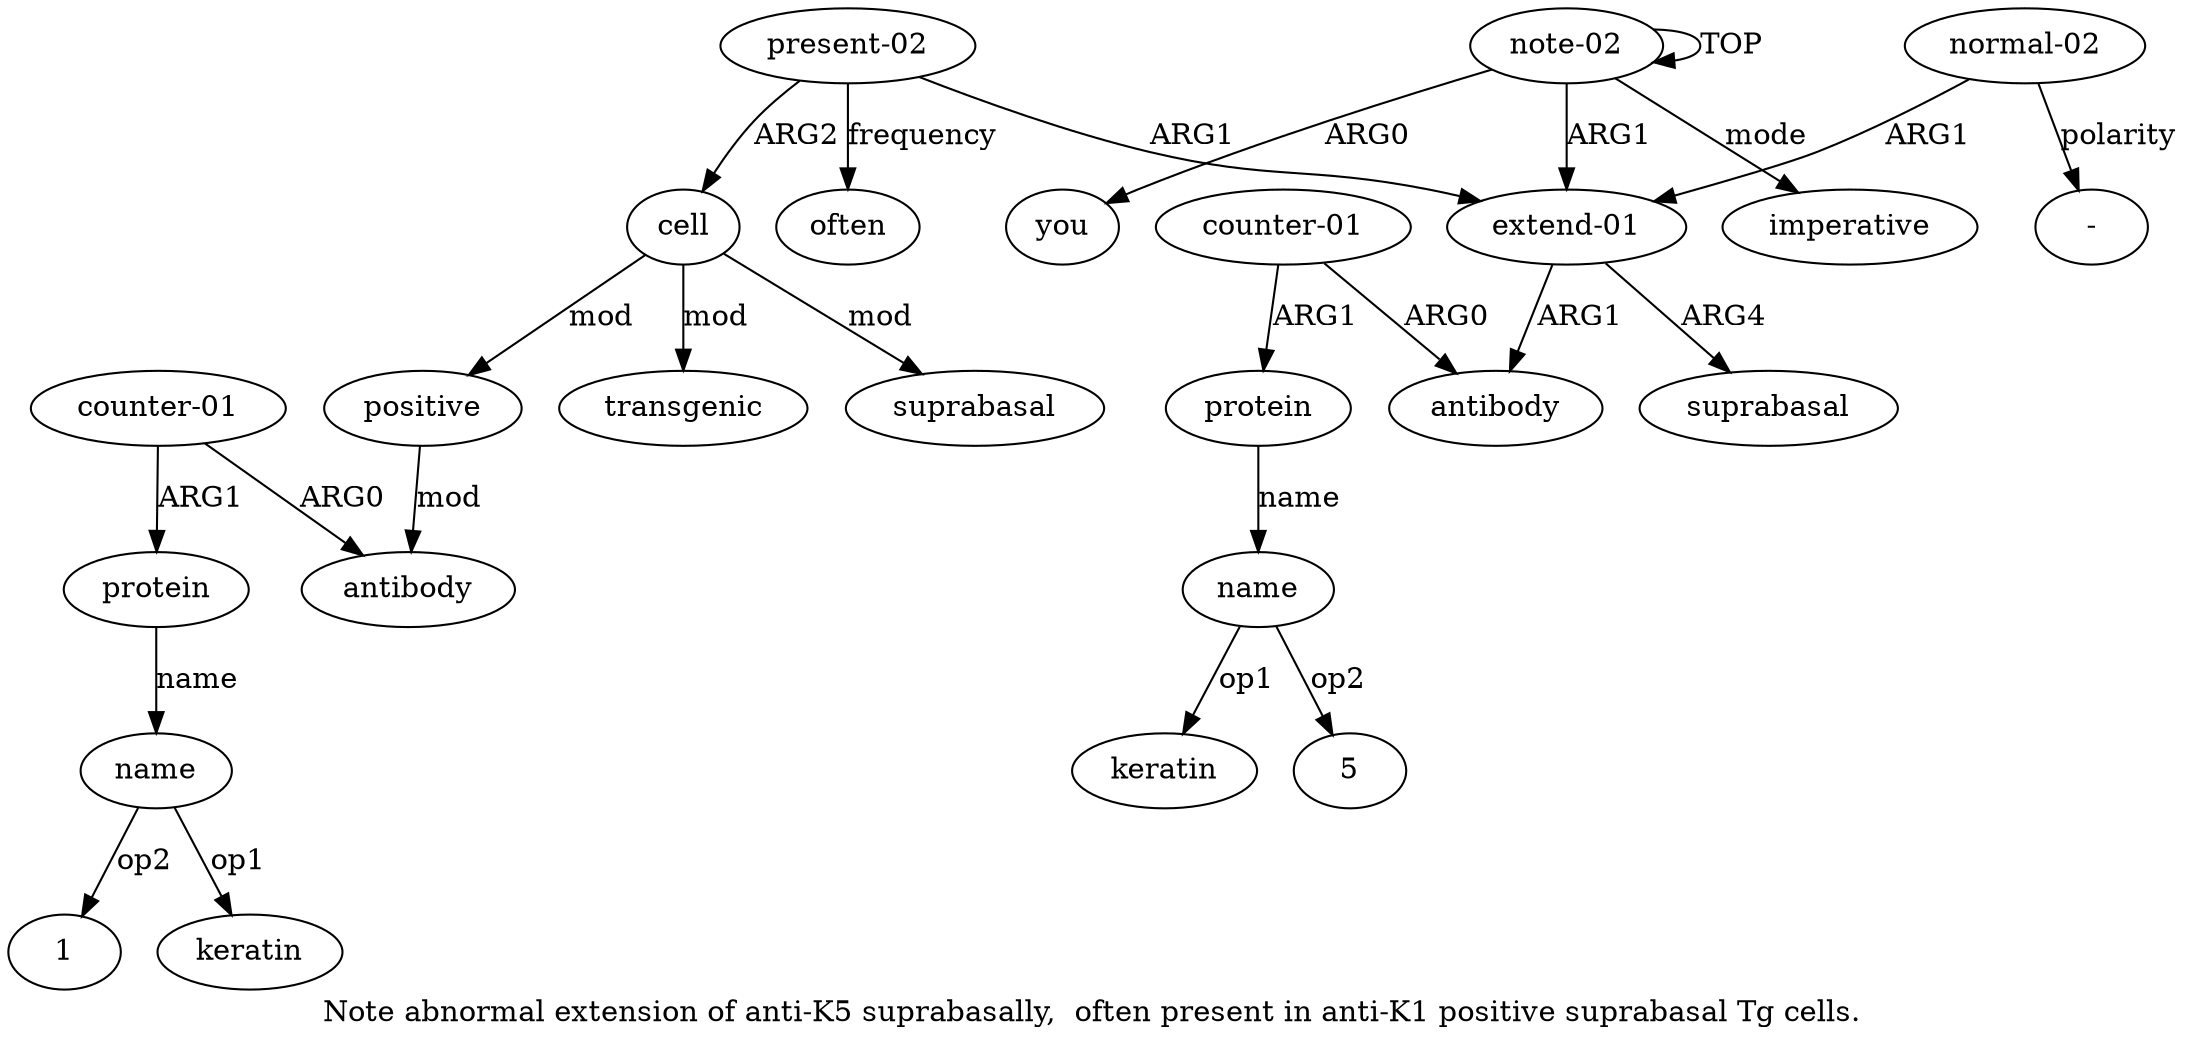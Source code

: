 digraph  {
	graph [label="Note abnormal extension of anti-K5 suprabasally,  often present in anti-K1 positive suprabasal Tg cells."];
	node [label="\N"];
	"a17 1"	 [color=black,
		gold_ind=-1,
		gold_label=1,
		label=1,
		test_ind=-1,
		test_label=1];
	"a6 5"	 [color=black,
		gold_ind=-1,
		gold_label=5,
		label=5,
		test_ind=-1,
		test_label=5];
	"a8 -"	 [color=black,
		gold_ind=-1,
		gold_label="-",
		label="-",
		test_ind=-1,
		test_label="-"];
	a15	 [color=black,
		gold_ind=15,
		gold_label="counter-01",
		label="counter-01",
		test_ind=15,
		test_label="counter-01"];
	a14	 [color=black,
		gold_ind=14,
		gold_label=antibody,
		label=antibody,
		test_ind=14,
		test_label=antibody];
	a15 -> a14 [key=0,
	color=black,
	gold_label=ARG0,
	label=ARG0,
	test_label=ARG0];
a16 [color=black,
	gold_ind=16,
	gold_label=protein,
	label=protein,
	test_ind=16,
	test_label=protein];
a15 -> a16 [key=0,
color=black,
gold_label=ARG1,
label=ARG1,
test_label=ARG1];
a17 [color=black,
gold_ind=17,
gold_label=name,
label=name,
test_ind=17,
test_label=name];
a17 -> "a17 1" [key=0,
color=black,
gold_label=op2,
label=op2,
test_label=op2];
"a17 keratin" [color=black,
gold_ind=-1,
gold_label=keratin,
label=keratin,
test_ind=-1,
test_label=keratin];
a17 -> "a17 keratin" [key=0,
color=black,
gold_label=op1,
label=op1,
test_label=op1];
a16 -> a17 [key=0,
color=black,
gold_label=name,
label=name,
test_label=name];
a11 [color=black,
gold_ind=11,
gold_label=transgenic,
label=transgenic,
test_ind=11,
test_label=transgenic];
a10 [color=black,
gold_ind=10,
gold_label=cell,
label=cell,
test_ind=10,
test_label=cell];
a10 -> a11 [key=0,
color=black,
gold_label=mod,
label=mod,
test_label=mod];
a13 [color=black,
gold_ind=13,
gold_label=positive,
label=positive,
test_ind=13,
test_label=positive];
a10 -> a13 [key=0,
color=black,
gold_label=mod,
label=mod,
test_label=mod];
a12 [color=black,
gold_ind=12,
gold_label=suprabasal,
label=suprabasal,
test_ind=12,
test_label=suprabasal];
a10 -> a12 [key=0,
color=black,
gold_label=mod,
label=mod,
test_label=mod];
a13 -> a14 [key=0,
color=black,
gold_label=mod,
label=mod,
test_label=mod];
a18 [color=black,
gold_ind=18,
gold_label=often,
label=often,
test_ind=18,
test_label=often];
"a0 imperative" [color=black,
gold_ind=-1,
gold_label=imperative,
label=imperative,
test_ind=-1,
test_label=imperative];
a1 [color=black,
gold_ind=1,
gold_label=you,
label=you,
test_ind=1,
test_label=you];
a0 [color=black,
gold_ind=0,
gold_label="note-02",
label="note-02",
test_ind=0,
test_label="note-02"];
a0 -> "a0 imperative" [key=0,
color=black,
gold_label=mode,
label=mode,
test_label=mode];
a0 -> a1 [key=0,
color=black,
gold_label=ARG0,
label=ARG0,
test_label=ARG0];
a0 -> a0 [key=0,
color=black,
gold_label=TOP,
label=TOP,
test_label=TOP];
a2 [color=black,
gold_ind=2,
gold_label="extend-01",
label="extend-01",
test_ind=2,
test_label="extend-01"];
a0 -> a2 [key=0,
color=black,
gold_label=ARG1,
label=ARG1,
test_label=ARG1];
a3 [color=black,
gold_ind=3,
gold_label=antibody,
label=antibody,
test_ind=3,
test_label=antibody];
a2 -> a3 [key=0,
color=black,
gold_label=ARG1,
label=ARG1,
test_label=ARG1];
a7 [color=black,
gold_ind=7,
gold_label=suprabasal,
label=suprabasal,
test_ind=7,
test_label=suprabasal];
a2 -> a7 [key=0,
color=black,
gold_label=ARG4,
label=ARG4,
test_label=ARG4];
a5 [color=black,
gold_ind=5,
gold_label=protein,
label=protein,
test_ind=5,
test_label=protein];
a6 [color=black,
gold_ind=6,
gold_label=name,
label=name,
test_ind=6,
test_label=name];
a5 -> a6 [key=0,
color=black,
gold_label=name,
label=name,
test_label=name];
a4 [color=black,
gold_ind=4,
gold_label="counter-01",
label="counter-01",
test_ind=4,
test_label="counter-01"];
a4 -> a3 [key=0,
color=black,
gold_label=ARG0,
label=ARG0,
test_label=ARG0];
a4 -> a5 [key=0,
color=black,
gold_label=ARG1,
label=ARG1,
test_label=ARG1];
a6 -> "a6 5" [key=0,
color=black,
gold_label=op2,
label=op2,
test_label=op2];
"a6 keratin" [color=black,
gold_ind=-1,
gold_label=keratin,
label=keratin,
test_ind=-1,
test_label=keratin];
a6 -> "a6 keratin" [key=0,
color=black,
gold_label=op1,
label=op1,
test_label=op1];
a9 [color=black,
gold_ind=9,
gold_label="present-02",
label="present-02",
test_ind=9,
test_label="present-02"];
a9 -> a10 [key=0,
color=black,
gold_label=ARG2,
label=ARG2,
test_label=ARG2];
a9 -> a18 [key=0,
color=black,
gold_label=frequency,
label=frequency,
test_label=frequency];
a9 -> a2 [key=0,
color=black,
gold_label=ARG1,
label=ARG1,
test_label=ARG1];
a8 [color=black,
gold_ind=8,
gold_label="normal-02",
label="normal-02",
test_ind=8,
test_label="normal-02"];
a8 -> "a8 -" [key=0,
color=black,
gold_label=polarity,
label=polarity,
test_label=polarity];
a8 -> a2 [key=0,
color=black,
gold_label=ARG1,
label=ARG1,
test_label=ARG1];
}
